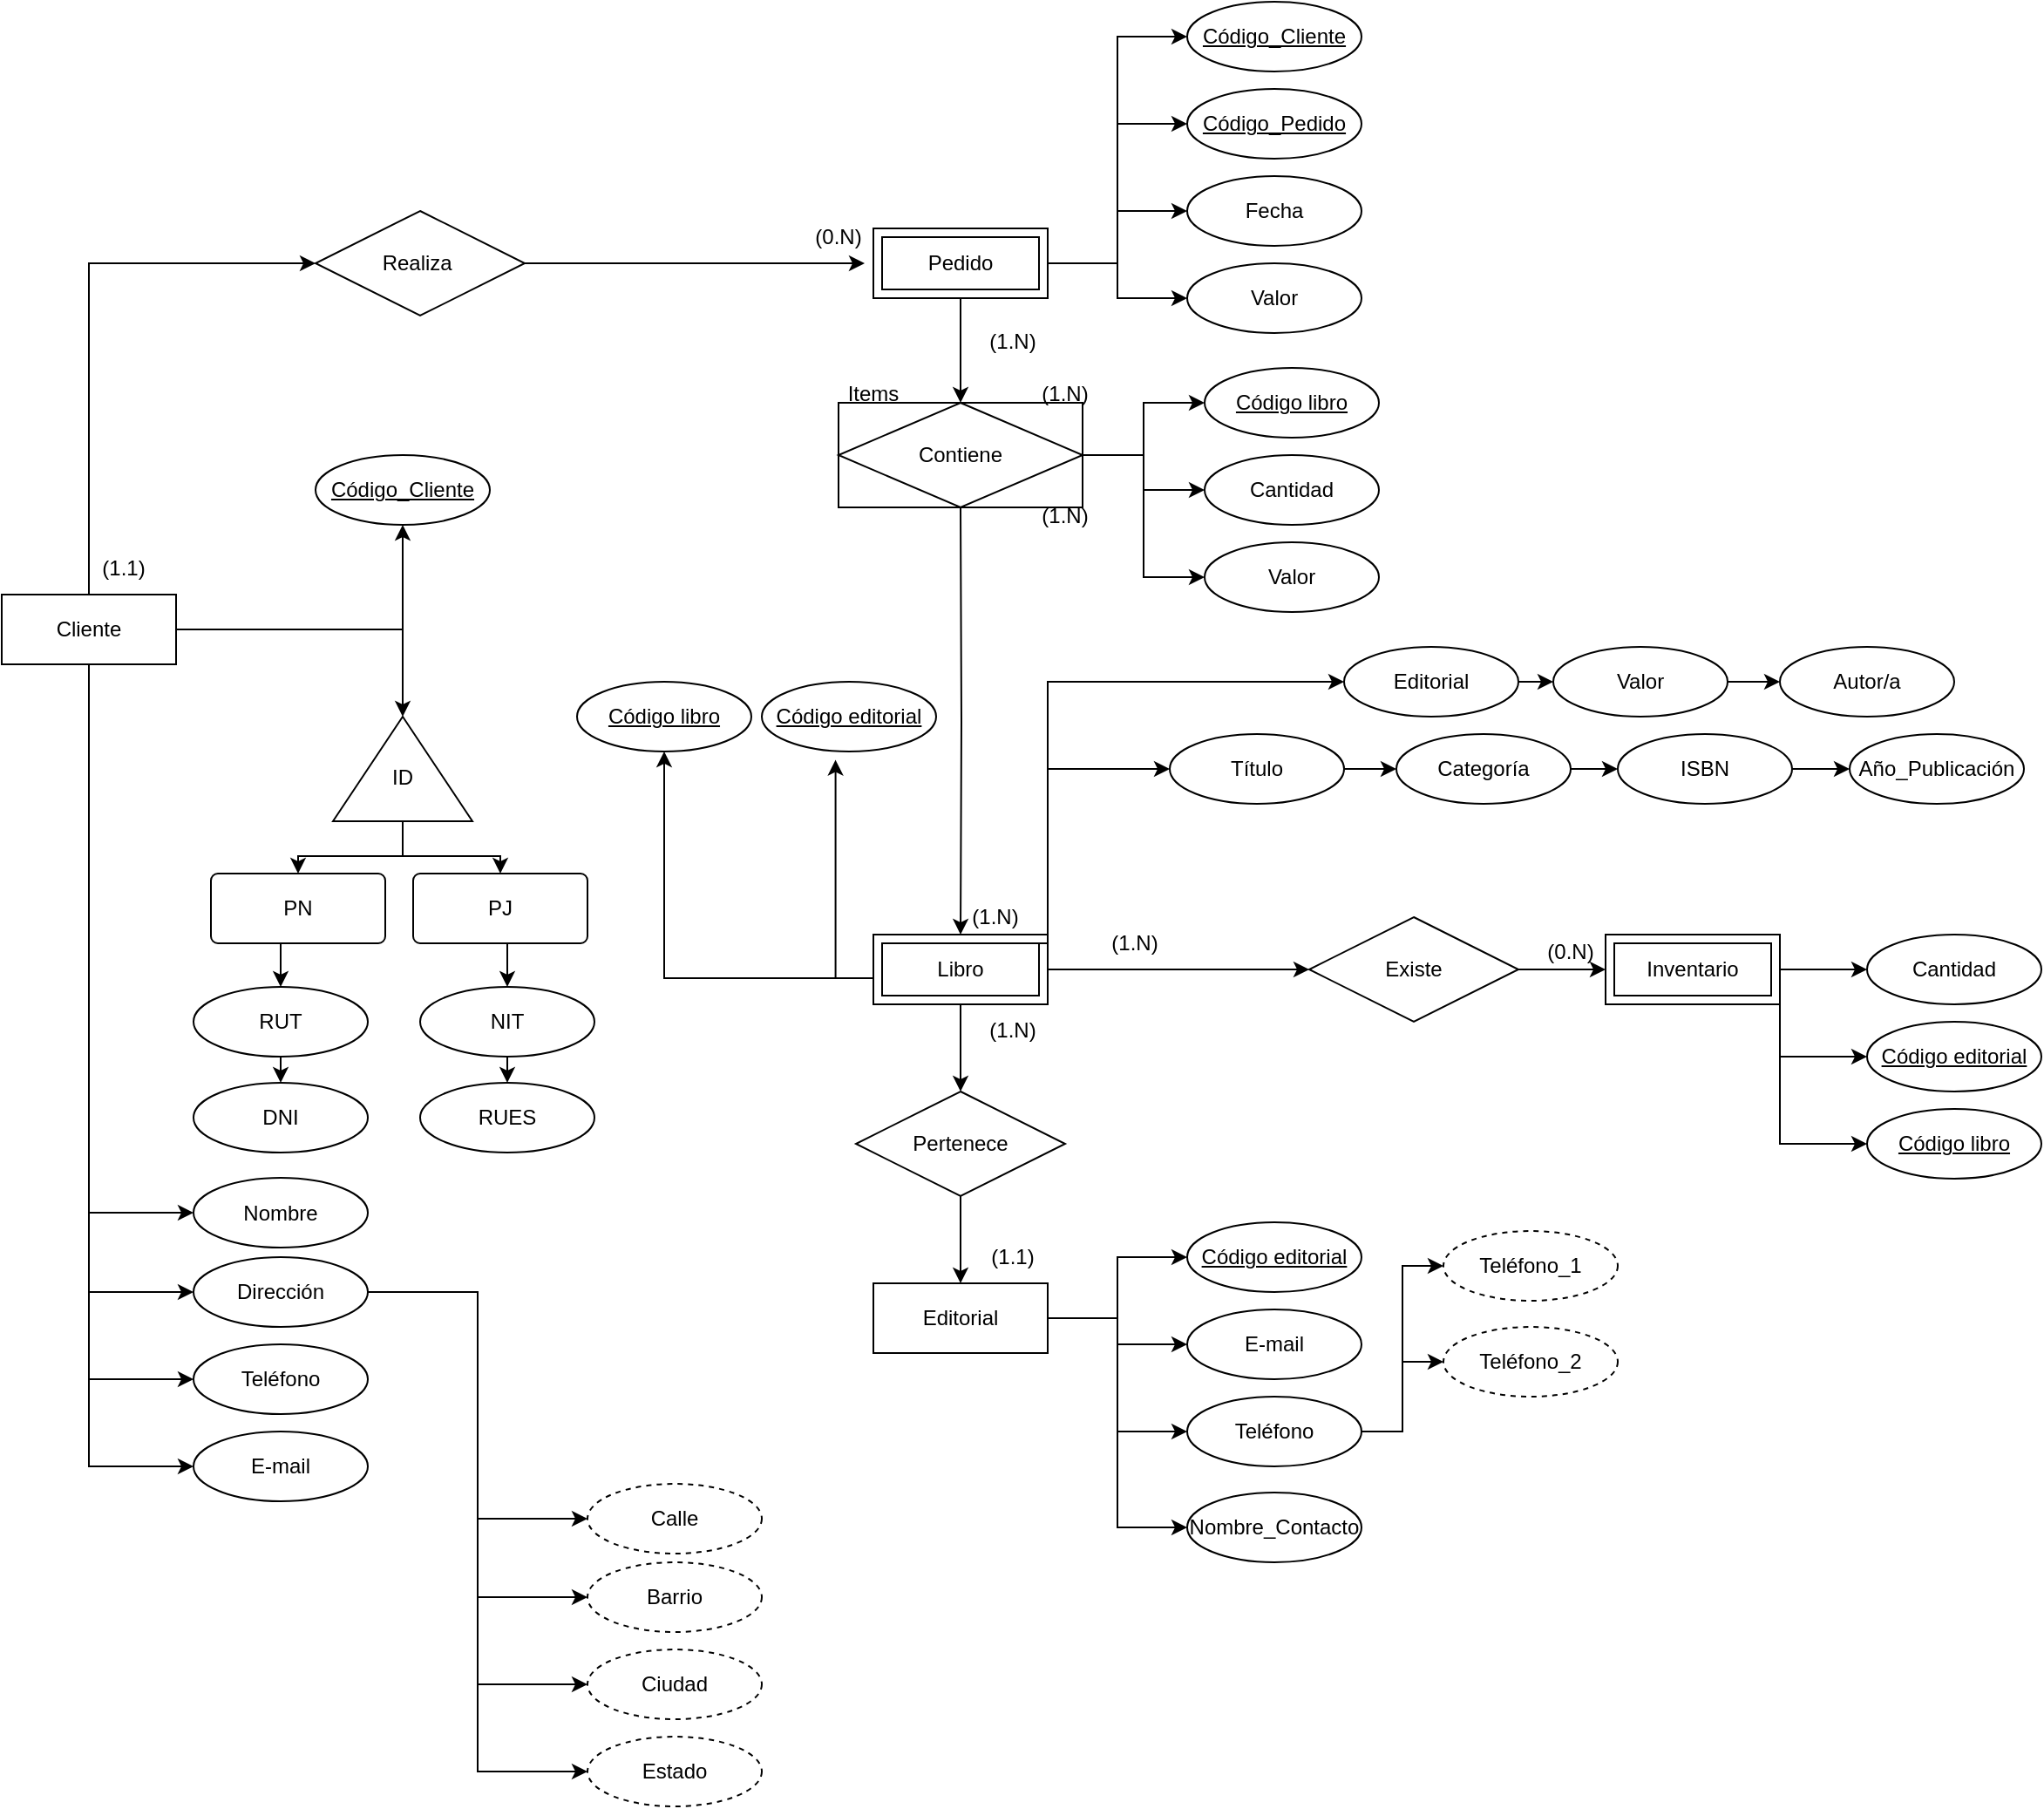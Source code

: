 <mxfile version="26.2.13">
  <diagram name="Página-1" id="SqhoVbTZLjI5UNUjKsYw">
    <mxGraphModel dx="2284" dy="1901" grid="1" gridSize="10" guides="1" tooltips="1" connect="1" arrows="1" fold="1" page="1" pageScale="1" pageWidth="827" pageHeight="1169" math="0" shadow="0">
      <root>
        <mxCell id="0" />
        <mxCell id="1" parent="0" />
        <mxCell id="M9-J6Z6jfLOZiDs73Ohw-8" style="edgeStyle=orthogonalEdgeStyle;rounded=0;orthogonalLoop=1;jettySize=auto;html=1;exitX=0.5;exitY=0;exitDx=0;exitDy=0;entryX=0;entryY=0.5;entryDx=0;entryDy=0;" edge="1" parent="1" source="M9-J6Z6jfLOZiDs73Ohw-2" target="M9-J6Z6jfLOZiDs73Ohw-7">
          <mxGeometry relative="1" as="geometry">
            <mxPoint y="270" as="sourcePoint" />
            <Array as="points">
              <mxPoint x="-50" y="60" />
            </Array>
          </mxGeometry>
        </mxCell>
        <mxCell id="M9-J6Z6jfLOZiDs73Ohw-52" style="edgeStyle=orthogonalEdgeStyle;rounded=0;orthogonalLoop=1;jettySize=auto;html=1;exitX=1;exitY=0.5;exitDx=0;exitDy=0;entryX=1;entryY=0.5;entryDx=0;entryDy=0;" edge="1" parent="1" source="M9-J6Z6jfLOZiDs73Ohw-2" target="M9-J6Z6jfLOZiDs73Ohw-50">
          <mxGeometry relative="1" as="geometry">
            <mxPoint x="50" y="290" as="sourcePoint" />
          </mxGeometry>
        </mxCell>
        <mxCell id="M9-J6Z6jfLOZiDs73Ohw-101" style="edgeStyle=orthogonalEdgeStyle;rounded=0;orthogonalLoop=1;jettySize=auto;html=1;exitX=1;exitY=0.5;exitDx=0;exitDy=0;entryX=0.5;entryY=1;entryDx=0;entryDy=0;" edge="1" parent="1" source="M9-J6Z6jfLOZiDs73Ohw-2" target="M9-J6Z6jfLOZiDs73Ohw-100">
          <mxGeometry relative="1" as="geometry">
            <mxPoint x="50" y="290" as="sourcePoint" />
          </mxGeometry>
        </mxCell>
        <mxCell id="M9-J6Z6jfLOZiDs73Ohw-129" style="edgeStyle=orthogonalEdgeStyle;rounded=0;orthogonalLoop=1;jettySize=auto;html=1;exitX=0.5;exitY=1;exitDx=0;exitDy=0;entryX=0;entryY=0.5;entryDx=0;entryDy=0;" edge="1" parent="1" source="M9-J6Z6jfLOZiDs73Ohw-2" target="M9-J6Z6jfLOZiDs73Ohw-37">
          <mxGeometry relative="1" as="geometry" />
        </mxCell>
        <mxCell id="M9-J6Z6jfLOZiDs73Ohw-133" style="edgeStyle=orthogonalEdgeStyle;rounded=0;orthogonalLoop=1;jettySize=auto;html=1;exitX=0.5;exitY=1;exitDx=0;exitDy=0;entryX=0;entryY=0.5;entryDx=0;entryDy=0;" edge="1" parent="1" source="M9-J6Z6jfLOZiDs73Ohw-2" target="M9-J6Z6jfLOZiDs73Ohw-32">
          <mxGeometry relative="1" as="geometry" />
        </mxCell>
        <mxCell id="M9-J6Z6jfLOZiDs73Ohw-134" style="edgeStyle=orthogonalEdgeStyle;rounded=0;orthogonalLoop=1;jettySize=auto;html=1;exitX=0.5;exitY=1;exitDx=0;exitDy=0;entryX=0;entryY=0.5;entryDx=0;entryDy=0;" edge="1" parent="1" source="M9-J6Z6jfLOZiDs73Ohw-2" target="M9-J6Z6jfLOZiDs73Ohw-36">
          <mxGeometry relative="1" as="geometry" />
        </mxCell>
        <mxCell id="M9-J6Z6jfLOZiDs73Ohw-135" style="edgeStyle=orthogonalEdgeStyle;rounded=0;orthogonalLoop=1;jettySize=auto;html=1;exitX=0.5;exitY=1;exitDx=0;exitDy=0;entryX=0;entryY=0.5;entryDx=0;entryDy=0;" edge="1" parent="1" source="M9-J6Z6jfLOZiDs73Ohw-2" target="M9-J6Z6jfLOZiDs73Ohw-35">
          <mxGeometry relative="1" as="geometry" />
        </mxCell>
        <mxCell id="M9-J6Z6jfLOZiDs73Ohw-2" value="Cliente" style="whiteSpace=wrap;html=1;align=center;" vertex="1" parent="1">
          <mxGeometry x="-100" y="250" width="100" height="40" as="geometry" />
        </mxCell>
        <mxCell id="M9-J6Z6jfLOZiDs73Ohw-13" style="edgeStyle=orthogonalEdgeStyle;rounded=0;orthogonalLoop=1;jettySize=auto;html=1;entryX=0.5;entryY=0;entryDx=0;entryDy=0;" edge="1" parent="1" source="M9-J6Z6jfLOZiDs73Ohw-3">
          <mxGeometry relative="1" as="geometry">
            <mxPoint x="450" y="140" as="targetPoint" />
          </mxGeometry>
        </mxCell>
        <mxCell id="M9-J6Z6jfLOZiDs73Ohw-67" style="edgeStyle=orthogonalEdgeStyle;rounded=0;orthogonalLoop=1;jettySize=auto;html=1;exitX=1;exitY=0.5;exitDx=0;exitDy=0;entryX=0;entryY=0.5;entryDx=0;entryDy=0;" edge="1" parent="1" source="M9-J6Z6jfLOZiDs73Ohw-3" target="M9-J6Z6jfLOZiDs73Ohw-65">
          <mxGeometry relative="1" as="geometry" />
        </mxCell>
        <mxCell id="M9-J6Z6jfLOZiDs73Ohw-68" style="edgeStyle=orthogonalEdgeStyle;rounded=0;orthogonalLoop=1;jettySize=auto;html=1;exitX=1;exitY=0.5;exitDx=0;exitDy=0;entryX=0;entryY=0.5;entryDx=0;entryDy=0;" edge="1" parent="1" source="M9-J6Z6jfLOZiDs73Ohw-3" target="M9-J6Z6jfLOZiDs73Ohw-66">
          <mxGeometry relative="1" as="geometry" />
        </mxCell>
        <mxCell id="M9-J6Z6jfLOZiDs73Ohw-105" style="edgeStyle=orthogonalEdgeStyle;rounded=0;orthogonalLoop=1;jettySize=auto;html=1;exitX=1;exitY=0.5;exitDx=0;exitDy=0;entryX=0;entryY=0.5;entryDx=0;entryDy=0;" edge="1" parent="1" source="M9-J6Z6jfLOZiDs73Ohw-3" target="M9-J6Z6jfLOZiDs73Ohw-104">
          <mxGeometry relative="1" as="geometry" />
        </mxCell>
        <mxCell id="M9-J6Z6jfLOZiDs73Ohw-111" style="edgeStyle=orthogonalEdgeStyle;rounded=0;orthogonalLoop=1;jettySize=auto;html=1;exitX=1;exitY=0.5;exitDx=0;exitDy=0;entryX=0;entryY=0.5;entryDx=0;entryDy=0;" edge="1" parent="1" source="M9-J6Z6jfLOZiDs73Ohw-3" target="M9-J6Z6jfLOZiDs73Ohw-110">
          <mxGeometry relative="1" as="geometry" />
        </mxCell>
        <mxCell id="M9-J6Z6jfLOZiDs73Ohw-3" value="Pedido" style="shape=ext;margin=3;double=1;whiteSpace=wrap;html=1;align=center;" vertex="1" parent="1">
          <mxGeometry x="400" y="40" width="100" height="40" as="geometry" />
        </mxCell>
        <mxCell id="M9-J6Z6jfLOZiDs73Ohw-70" style="edgeStyle=orthogonalEdgeStyle;rounded=0;orthogonalLoop=1;jettySize=auto;html=1;exitX=1;exitY=0.5;exitDx=0;exitDy=0;entryX=0;entryY=0.5;entryDx=0;entryDy=0;" edge="1" parent="1" source="M9-J6Z6jfLOZiDs73Ohw-4" target="M9-J6Z6jfLOZiDs73Ohw-69">
          <mxGeometry relative="1" as="geometry" />
        </mxCell>
        <mxCell id="M9-J6Z6jfLOZiDs73Ohw-109" style="edgeStyle=orthogonalEdgeStyle;rounded=0;orthogonalLoop=1;jettySize=auto;html=1;exitX=1;exitY=0.5;exitDx=0;exitDy=0;entryX=0;entryY=0.5;entryDx=0;entryDy=0;" edge="1" parent="1" source="M9-J6Z6jfLOZiDs73Ohw-4" target="M9-J6Z6jfLOZiDs73Ohw-108">
          <mxGeometry relative="1" as="geometry">
            <Array as="points">
              <mxPoint x="920" y="515" />
            </Array>
          </mxGeometry>
        </mxCell>
        <mxCell id="M9-J6Z6jfLOZiDs73Ohw-119" style="edgeStyle=orthogonalEdgeStyle;rounded=0;orthogonalLoop=1;jettySize=auto;html=1;exitX=1;exitY=0.5;exitDx=0;exitDy=0;entryX=0;entryY=0.5;entryDx=0;entryDy=0;" edge="1" parent="1" source="M9-J6Z6jfLOZiDs73Ohw-4" target="M9-J6Z6jfLOZiDs73Ohw-118">
          <mxGeometry relative="1" as="geometry">
            <Array as="points">
              <mxPoint x="920" y="565" />
            </Array>
          </mxGeometry>
        </mxCell>
        <mxCell id="M9-J6Z6jfLOZiDs73Ohw-4" value="Inventario" style="shape=ext;margin=3;double=1;whiteSpace=wrap;html=1;align=center;" vertex="1" parent="1">
          <mxGeometry x="820" y="445" width="100" height="40" as="geometry" />
        </mxCell>
        <mxCell id="M9-J6Z6jfLOZiDs73Ohw-18" style="edgeStyle=orthogonalEdgeStyle;rounded=0;orthogonalLoop=1;jettySize=auto;html=1;exitX=0.5;exitY=1;exitDx=0;exitDy=0;entryX=0.5;entryY=0;entryDx=0;entryDy=0;" edge="1" parent="1" source="M9-J6Z6jfLOZiDs73Ohw-5" target="M9-J6Z6jfLOZiDs73Ohw-17">
          <mxGeometry relative="1" as="geometry" />
        </mxCell>
        <mxCell id="M9-J6Z6jfLOZiDs73Ohw-23" style="edgeStyle=orthogonalEdgeStyle;rounded=0;orthogonalLoop=1;jettySize=auto;html=1;exitX=1;exitY=0.5;exitDx=0;exitDy=0;entryX=0;entryY=0.5;entryDx=0;entryDy=0;" edge="1" parent="1" source="M9-J6Z6jfLOZiDs73Ohw-5" target="M9-J6Z6jfLOZiDs73Ohw-22">
          <mxGeometry relative="1" as="geometry" />
        </mxCell>
        <mxCell id="M9-J6Z6jfLOZiDs73Ohw-83" style="edgeStyle=orthogonalEdgeStyle;rounded=0;orthogonalLoop=1;jettySize=auto;html=1;exitX=1;exitY=0.5;exitDx=0;exitDy=0;entryX=0;entryY=0.5;entryDx=0;entryDy=0;" edge="1" parent="1" source="M9-J6Z6jfLOZiDs73Ohw-5" target="M9-J6Z6jfLOZiDs73Ohw-71">
          <mxGeometry relative="1" as="geometry">
            <Array as="points">
              <mxPoint x="500" y="350" />
            </Array>
          </mxGeometry>
        </mxCell>
        <mxCell id="M9-J6Z6jfLOZiDs73Ohw-120" style="edgeStyle=orthogonalEdgeStyle;rounded=0;orthogonalLoop=1;jettySize=auto;html=1;entryX=0.5;entryY=1;entryDx=0;entryDy=0;" edge="1" parent="1" target="M9-J6Z6jfLOZiDs73Ohw-117">
          <mxGeometry relative="1" as="geometry">
            <mxPoint x="250" y="360" as="targetPoint" />
            <mxPoint x="400" y="470" as="sourcePoint" />
            <Array as="points">
              <mxPoint x="280" y="470" />
            </Array>
          </mxGeometry>
        </mxCell>
        <mxCell id="M9-J6Z6jfLOZiDs73Ohw-5" value="Libro" style="shape=ext;margin=3;double=1;whiteSpace=wrap;html=1;align=center;" vertex="1" parent="1">
          <mxGeometry x="400" y="445" width="100" height="40" as="geometry" />
        </mxCell>
        <mxCell id="M9-J6Z6jfLOZiDs73Ohw-93" style="edgeStyle=orthogonalEdgeStyle;rounded=0;orthogonalLoop=1;jettySize=auto;html=1;exitX=1;exitY=0.5;exitDx=0;exitDy=0;entryX=0;entryY=0.5;entryDx=0;entryDy=0;" edge="1" parent="1" source="M9-J6Z6jfLOZiDs73Ohw-6" target="M9-J6Z6jfLOZiDs73Ohw-86">
          <mxGeometry relative="1" as="geometry" />
        </mxCell>
        <mxCell id="M9-J6Z6jfLOZiDs73Ohw-98" style="edgeStyle=orthogonalEdgeStyle;rounded=0;orthogonalLoop=1;jettySize=auto;html=1;exitX=1;exitY=0.5;exitDx=0;exitDy=0;entryX=0;entryY=0.5;entryDx=0;entryDy=0;" edge="1" parent="1" source="M9-J6Z6jfLOZiDs73Ohw-6" target="M9-J6Z6jfLOZiDs73Ohw-88">
          <mxGeometry relative="1" as="geometry" />
        </mxCell>
        <mxCell id="M9-J6Z6jfLOZiDs73Ohw-99" style="edgeStyle=orthogonalEdgeStyle;rounded=0;orthogonalLoop=1;jettySize=auto;html=1;exitX=1;exitY=0.5;exitDx=0;exitDy=0;entryX=0;entryY=0.5;entryDx=0;entryDy=0;" edge="1" parent="1" source="M9-J6Z6jfLOZiDs73Ohw-6" target="M9-J6Z6jfLOZiDs73Ohw-87">
          <mxGeometry relative="1" as="geometry" />
        </mxCell>
        <mxCell id="M9-J6Z6jfLOZiDs73Ohw-103" style="edgeStyle=orthogonalEdgeStyle;rounded=0;orthogonalLoop=1;jettySize=auto;html=1;exitX=1;exitY=0.5;exitDx=0;exitDy=0;entryX=0;entryY=0.5;entryDx=0;entryDy=0;" edge="1" parent="1" source="M9-J6Z6jfLOZiDs73Ohw-6" target="M9-J6Z6jfLOZiDs73Ohw-102">
          <mxGeometry relative="1" as="geometry" />
        </mxCell>
        <mxCell id="M9-J6Z6jfLOZiDs73Ohw-6" value="Editorial" style="whiteSpace=wrap;html=1;align=center;" vertex="1" parent="1">
          <mxGeometry x="400" y="645" width="100" height="40" as="geometry" />
        </mxCell>
        <mxCell id="M9-J6Z6jfLOZiDs73Ohw-9" style="edgeStyle=orthogonalEdgeStyle;rounded=0;orthogonalLoop=1;jettySize=auto;html=1;exitX=1;exitY=0.5;exitDx=0;exitDy=0;entryX=0.75;entryY=1;entryDx=0;entryDy=0;" edge="1" parent="1" source="M9-J6Z6jfLOZiDs73Ohw-7" target="M9-J6Z6jfLOZiDs73Ohw-11">
          <mxGeometry relative="1" as="geometry">
            <mxPoint x="290" y="80" as="targetPoint" />
            <Array as="points">
              <mxPoint x="330" y="60" />
              <mxPoint x="330" y="60" />
            </Array>
          </mxGeometry>
        </mxCell>
        <mxCell id="M9-J6Z6jfLOZiDs73Ohw-7" value="Realiza&amp;nbsp;" style="shape=rhombus;perimeter=rhombusPerimeter;whiteSpace=wrap;html=1;align=center;" vertex="1" parent="1">
          <mxGeometry x="80" y="30" width="120" height="60" as="geometry" />
        </mxCell>
        <mxCell id="M9-J6Z6jfLOZiDs73Ohw-10" value="(1.1)" style="text;html=1;align=center;verticalAlign=middle;whiteSpace=wrap;rounded=0;" vertex="1" parent="1">
          <mxGeometry x="-60" y="220" width="60" height="30" as="geometry" />
        </mxCell>
        <mxCell id="M9-J6Z6jfLOZiDs73Ohw-11" value="(0.N)" style="text;html=1;align=center;verticalAlign=middle;whiteSpace=wrap;rounded=0;" vertex="1" parent="1">
          <mxGeometry x="350" y="30" width="60" height="30" as="geometry" />
        </mxCell>
        <mxCell id="M9-J6Z6jfLOZiDs73Ohw-14" style="edgeStyle=orthogonalEdgeStyle;rounded=0;orthogonalLoop=1;jettySize=auto;html=1;exitX=0.5;exitY=1;exitDx=0;exitDy=0;entryX=0.5;entryY=0;entryDx=0;entryDy=0;" edge="1" parent="1" target="M9-J6Z6jfLOZiDs73Ohw-5">
          <mxGeometry relative="1" as="geometry">
            <mxPoint x="450" y="200" as="sourcePoint" />
          </mxGeometry>
        </mxCell>
        <mxCell id="M9-J6Z6jfLOZiDs73Ohw-15" value="(1.N)" style="text;html=1;align=center;verticalAlign=middle;whiteSpace=wrap;rounded=0;" vertex="1" parent="1">
          <mxGeometry x="450" y="90" width="60" height="30" as="geometry" />
        </mxCell>
        <mxCell id="M9-J6Z6jfLOZiDs73Ohw-72" style="edgeStyle=orthogonalEdgeStyle;rounded=0;orthogonalLoop=1;jettySize=auto;html=1;exitX=0.75;exitY=1;exitDx=0;exitDy=0;entryX=0;entryY=0.5;entryDx=0;entryDy=0;" edge="1" parent="1" source="M9-J6Z6jfLOZiDs73Ohw-16" target="M9-J6Z6jfLOZiDs73Ohw-78">
          <mxGeometry relative="1" as="geometry">
            <Array as="points">
              <mxPoint x="500" y="450" />
              <mxPoint x="500" y="300" />
            </Array>
          </mxGeometry>
        </mxCell>
        <mxCell id="M9-J6Z6jfLOZiDs73Ohw-16" value="(1.N)" style="text;html=1;align=center;verticalAlign=middle;whiteSpace=wrap;rounded=0;" vertex="1" parent="1">
          <mxGeometry x="440" y="420" width="60" height="30" as="geometry" />
        </mxCell>
        <mxCell id="M9-J6Z6jfLOZiDs73Ohw-19" style="edgeStyle=orthogonalEdgeStyle;rounded=0;orthogonalLoop=1;jettySize=auto;html=1;exitX=0.5;exitY=1;exitDx=0;exitDy=0;entryX=0.5;entryY=0;entryDx=0;entryDy=0;" edge="1" parent="1" source="M9-J6Z6jfLOZiDs73Ohw-17" target="M9-J6Z6jfLOZiDs73Ohw-6">
          <mxGeometry relative="1" as="geometry" />
        </mxCell>
        <mxCell id="M9-J6Z6jfLOZiDs73Ohw-17" value="Pertenece" style="shape=rhombus;perimeter=rhombusPerimeter;whiteSpace=wrap;html=1;align=center;" vertex="1" parent="1">
          <mxGeometry x="390" y="535" width="120" height="60" as="geometry" />
        </mxCell>
        <mxCell id="M9-J6Z6jfLOZiDs73Ohw-20" value="(1.N)" style="text;html=1;align=center;verticalAlign=middle;whiteSpace=wrap;rounded=0;" vertex="1" parent="1">
          <mxGeometry x="450" y="485" width="60" height="30" as="geometry" />
        </mxCell>
        <mxCell id="M9-J6Z6jfLOZiDs73Ohw-21" value="(1.1)" style="text;html=1;align=center;verticalAlign=middle;whiteSpace=wrap;rounded=0;" vertex="1" parent="1">
          <mxGeometry x="450" y="615" width="60" height="30" as="geometry" />
        </mxCell>
        <mxCell id="M9-J6Z6jfLOZiDs73Ohw-24" style="edgeStyle=orthogonalEdgeStyle;rounded=0;orthogonalLoop=1;jettySize=auto;html=1;exitX=1;exitY=0.5;exitDx=0;exitDy=0;entryX=0;entryY=0.5;entryDx=0;entryDy=0;" edge="1" parent="1" source="M9-J6Z6jfLOZiDs73Ohw-22" target="M9-J6Z6jfLOZiDs73Ohw-4">
          <mxGeometry relative="1" as="geometry" />
        </mxCell>
        <mxCell id="M9-J6Z6jfLOZiDs73Ohw-22" value="Existe" style="shape=rhombus;perimeter=rhombusPerimeter;whiteSpace=wrap;html=1;align=center;" vertex="1" parent="1">
          <mxGeometry x="650" y="435" width="120" height="60" as="geometry" />
        </mxCell>
        <mxCell id="M9-J6Z6jfLOZiDs73Ohw-25" value="(1.N)" style="text;html=1;align=center;verticalAlign=middle;whiteSpace=wrap;rounded=0;" vertex="1" parent="1">
          <mxGeometry x="520" y="435" width="60" height="30" as="geometry" />
        </mxCell>
        <mxCell id="M9-J6Z6jfLOZiDs73Ohw-26" value="(0.N)" style="text;html=1;align=center;verticalAlign=middle;whiteSpace=wrap;rounded=0;" vertex="1" parent="1">
          <mxGeometry x="770" y="440" width="60" height="30" as="geometry" />
        </mxCell>
        <mxCell id="M9-J6Z6jfLOZiDs73Ohw-114" style="edgeStyle=orthogonalEdgeStyle;rounded=0;orthogonalLoop=1;jettySize=auto;html=1;exitX=1;exitY=0.5;exitDx=0;exitDy=0;entryX=0;entryY=0.5;entryDx=0;entryDy=0;" edge="1" parent="1" source="M9-J6Z6jfLOZiDs73Ohw-27" target="M9-J6Z6jfLOZiDs73Ohw-112">
          <mxGeometry relative="1" as="geometry" />
        </mxCell>
        <mxCell id="M9-J6Z6jfLOZiDs73Ohw-115" style="edgeStyle=orthogonalEdgeStyle;rounded=0;orthogonalLoop=1;jettySize=auto;html=1;exitX=1;exitY=0.5;exitDx=0;exitDy=0;entryX=0;entryY=0.5;entryDx=0;entryDy=0;" edge="1" parent="1" source="M9-J6Z6jfLOZiDs73Ohw-27" target="M9-J6Z6jfLOZiDs73Ohw-113">
          <mxGeometry relative="1" as="geometry" />
        </mxCell>
        <mxCell id="M9-J6Z6jfLOZiDs73Ohw-138" style="edgeStyle=orthogonalEdgeStyle;rounded=0;orthogonalLoop=1;jettySize=auto;html=1;exitX=1;exitY=0.5;exitDx=0;exitDy=0;entryX=0;entryY=0.5;entryDx=0;entryDy=0;" edge="1" parent="1" source="M9-J6Z6jfLOZiDs73Ohw-27" target="M9-J6Z6jfLOZiDs73Ohw-137">
          <mxGeometry relative="1" as="geometry" />
        </mxCell>
        <mxCell id="M9-J6Z6jfLOZiDs73Ohw-27" value="Contiene" style="shape=associativeEntity;whiteSpace=wrap;html=1;align=center;" vertex="1" parent="1">
          <mxGeometry x="380" y="140" width="140" height="60" as="geometry" />
        </mxCell>
        <mxCell id="M9-J6Z6jfLOZiDs73Ohw-28" value="Items" style="text;html=1;align=center;verticalAlign=middle;whiteSpace=wrap;rounded=0;" vertex="1" parent="1">
          <mxGeometry x="370" y="120" width="60" height="30" as="geometry" />
        </mxCell>
        <mxCell id="M9-J6Z6jfLOZiDs73Ohw-29" value="(1.N)" style="text;html=1;align=center;verticalAlign=middle;whiteSpace=wrap;rounded=0;" vertex="1" parent="1">
          <mxGeometry x="480" y="120" width="60" height="30" as="geometry" />
        </mxCell>
        <mxCell id="M9-J6Z6jfLOZiDs73Ohw-30" value="(1.N)" style="text;html=1;align=center;verticalAlign=middle;whiteSpace=wrap;rounded=0;" vertex="1" parent="1">
          <mxGeometry x="480" y="190" width="60" height="30" as="geometry" />
        </mxCell>
        <mxCell id="M9-J6Z6jfLOZiDs73Ohw-32" value="Nombre" style="ellipse;whiteSpace=wrap;html=1;align=center;" vertex="1" parent="1">
          <mxGeometry x="10" y="584.5" width="100" height="40" as="geometry" />
        </mxCell>
        <mxCell id="M9-J6Z6jfLOZiDs73Ohw-35" value="Teléfono" style="ellipse;whiteSpace=wrap;html=1;align=center;" vertex="1" parent="1">
          <mxGeometry x="10" y="680" width="100" height="40" as="geometry" />
        </mxCell>
        <mxCell id="M9-J6Z6jfLOZiDs73Ohw-46" style="edgeStyle=orthogonalEdgeStyle;rounded=0;orthogonalLoop=1;jettySize=auto;html=1;exitX=1;exitY=0.5;exitDx=0;exitDy=0;entryX=0;entryY=0.5;entryDx=0;entryDy=0;" edge="1" parent="1" source="M9-J6Z6jfLOZiDs73Ohw-36" target="M9-J6Z6jfLOZiDs73Ohw-42">
          <mxGeometry relative="1" as="geometry">
            <mxPoint x="200.0" y="790" as="targetPoint" />
          </mxGeometry>
        </mxCell>
        <mxCell id="M9-J6Z6jfLOZiDs73Ohw-47" style="edgeStyle=orthogonalEdgeStyle;rounded=0;orthogonalLoop=1;jettySize=auto;html=1;exitX=1;exitY=0.5;exitDx=0;exitDy=0;entryX=0;entryY=0.5;entryDx=0;entryDy=0;" edge="1" parent="1" source="M9-J6Z6jfLOZiDs73Ohw-36" target="M9-J6Z6jfLOZiDs73Ohw-43">
          <mxGeometry relative="1" as="geometry">
            <mxPoint x="200.0" y="835" as="targetPoint" />
          </mxGeometry>
        </mxCell>
        <mxCell id="M9-J6Z6jfLOZiDs73Ohw-48" style="edgeStyle=orthogonalEdgeStyle;rounded=0;orthogonalLoop=1;jettySize=auto;html=1;exitX=1;exitY=0.5;exitDx=0;exitDy=0;entryX=0;entryY=0.5;entryDx=0;entryDy=0;" edge="1" parent="1" source="M9-J6Z6jfLOZiDs73Ohw-36" target="M9-J6Z6jfLOZiDs73Ohw-44">
          <mxGeometry relative="1" as="geometry">
            <mxPoint x="200.0" y="885" as="targetPoint" />
          </mxGeometry>
        </mxCell>
        <mxCell id="M9-J6Z6jfLOZiDs73Ohw-49" style="edgeStyle=orthogonalEdgeStyle;rounded=0;orthogonalLoop=1;jettySize=auto;html=1;exitX=1;exitY=0.5;exitDx=0;exitDy=0;entryX=0;entryY=0.5;entryDx=0;entryDy=0;" edge="1" parent="1" source="M9-J6Z6jfLOZiDs73Ohw-36" target="M9-J6Z6jfLOZiDs73Ohw-45">
          <mxGeometry relative="1" as="geometry">
            <mxPoint x="200.0" y="935" as="targetPoint" />
          </mxGeometry>
        </mxCell>
        <mxCell id="M9-J6Z6jfLOZiDs73Ohw-36" value="Dirección" style="ellipse;whiteSpace=wrap;html=1;align=center;" vertex="1" parent="1">
          <mxGeometry x="10" y="630" width="100" height="40" as="geometry" />
        </mxCell>
        <mxCell id="M9-J6Z6jfLOZiDs73Ohw-37" value="E-mail" style="ellipse;whiteSpace=wrap;html=1;align=center;" vertex="1" parent="1">
          <mxGeometry x="10" y="730" width="100" height="40" as="geometry" />
        </mxCell>
        <mxCell id="M9-J6Z6jfLOZiDs73Ohw-42" value="Calle" style="ellipse;whiteSpace=wrap;html=1;align=center;dashed=1;" vertex="1" parent="1">
          <mxGeometry x="236" y="760" width="100" height="40" as="geometry" />
        </mxCell>
        <mxCell id="M9-J6Z6jfLOZiDs73Ohw-43" value="Barrio" style="ellipse;whiteSpace=wrap;html=1;align=center;dashed=1;" vertex="1" parent="1">
          <mxGeometry x="236" y="805" width="100" height="40" as="geometry" />
        </mxCell>
        <mxCell id="M9-J6Z6jfLOZiDs73Ohw-44" value="Ciudad" style="ellipse;whiteSpace=wrap;html=1;align=center;dashed=1;" vertex="1" parent="1">
          <mxGeometry x="236" y="855" width="100" height="40" as="geometry" />
        </mxCell>
        <mxCell id="M9-J6Z6jfLOZiDs73Ohw-45" value="Estado" style="ellipse;whiteSpace=wrap;html=1;align=center;dashed=1;" vertex="1" parent="1">
          <mxGeometry x="236" y="905" width="100" height="40" as="geometry" />
        </mxCell>
        <mxCell id="M9-J6Z6jfLOZiDs73Ohw-55" style="edgeStyle=orthogonalEdgeStyle;rounded=0;orthogonalLoop=1;jettySize=auto;html=1;exitX=0;exitY=0.5;exitDx=0;exitDy=0;entryX=0.5;entryY=0;entryDx=0;entryDy=0;" edge="1" parent="1" source="M9-J6Z6jfLOZiDs73Ohw-50" target="M9-J6Z6jfLOZiDs73Ohw-54">
          <mxGeometry relative="1" as="geometry" />
        </mxCell>
        <mxCell id="M9-J6Z6jfLOZiDs73Ohw-56" style="edgeStyle=orthogonalEdgeStyle;rounded=0;orthogonalLoop=1;jettySize=auto;html=1;exitX=0;exitY=0.5;exitDx=0;exitDy=0;entryX=0.5;entryY=0;entryDx=0;entryDy=0;" edge="1" parent="1" source="M9-J6Z6jfLOZiDs73Ohw-50" target="M9-J6Z6jfLOZiDs73Ohw-53">
          <mxGeometry relative="1" as="geometry" />
        </mxCell>
        <mxCell id="M9-J6Z6jfLOZiDs73Ohw-50" value="" style="triangle;whiteSpace=wrap;html=1;rotation=-90;" vertex="1" parent="1">
          <mxGeometry x="100" y="310" width="60" height="80" as="geometry" />
        </mxCell>
        <mxCell id="M9-J6Z6jfLOZiDs73Ohw-51" value="ID" style="text;html=1;align=center;verticalAlign=middle;whiteSpace=wrap;rounded=0;" vertex="1" parent="1">
          <mxGeometry x="100" y="340" width="60" height="30" as="geometry" />
        </mxCell>
        <mxCell id="M9-J6Z6jfLOZiDs73Ohw-63" style="edgeStyle=orthogonalEdgeStyle;rounded=0;orthogonalLoop=1;jettySize=auto;html=1;exitX=0.5;exitY=1;exitDx=0;exitDy=0;entryX=0.5;entryY=0;entryDx=0;entryDy=0;" edge="1" parent="1" source="M9-J6Z6jfLOZiDs73Ohw-53" target="M9-J6Z6jfLOZiDs73Ohw-59">
          <mxGeometry relative="1" as="geometry" />
        </mxCell>
        <mxCell id="M9-J6Z6jfLOZiDs73Ohw-53" value="PJ" style="rounded=1;arcSize=10;whiteSpace=wrap;html=1;align=center;" vertex="1" parent="1">
          <mxGeometry x="136" y="410" width="100" height="40" as="geometry" />
        </mxCell>
        <mxCell id="M9-J6Z6jfLOZiDs73Ohw-61" style="edgeStyle=orthogonalEdgeStyle;rounded=0;orthogonalLoop=1;jettySize=auto;html=1;exitX=0.5;exitY=1;exitDx=0;exitDy=0;entryX=0.5;entryY=0;entryDx=0;entryDy=0;" edge="1" parent="1" source="M9-J6Z6jfLOZiDs73Ohw-54" target="M9-J6Z6jfLOZiDs73Ohw-57">
          <mxGeometry relative="1" as="geometry" />
        </mxCell>
        <mxCell id="M9-J6Z6jfLOZiDs73Ohw-54" value="PN" style="rounded=1;arcSize=10;whiteSpace=wrap;html=1;align=center;" vertex="1" parent="1">
          <mxGeometry x="20" y="410" width="100" height="40" as="geometry" />
        </mxCell>
        <mxCell id="M9-J6Z6jfLOZiDs73Ohw-136" style="edgeStyle=orthogonalEdgeStyle;rounded=0;orthogonalLoop=1;jettySize=auto;html=1;exitX=0.5;exitY=1;exitDx=0;exitDy=0;entryX=0.5;entryY=0;entryDx=0;entryDy=0;" edge="1" parent="1" source="M9-J6Z6jfLOZiDs73Ohw-57" target="M9-J6Z6jfLOZiDs73Ohw-58">
          <mxGeometry relative="1" as="geometry" />
        </mxCell>
        <mxCell id="M9-J6Z6jfLOZiDs73Ohw-57" value="RUT" style="ellipse;whiteSpace=wrap;html=1;align=center;" vertex="1" parent="1">
          <mxGeometry x="10" y="475" width="100" height="40" as="geometry" />
        </mxCell>
        <mxCell id="M9-J6Z6jfLOZiDs73Ohw-58" value="DNI" style="ellipse;whiteSpace=wrap;html=1;align=center;" vertex="1" parent="1">
          <mxGeometry x="10" y="530" width="100" height="40" as="geometry" />
        </mxCell>
        <mxCell id="M9-J6Z6jfLOZiDs73Ohw-64" style="edgeStyle=orthogonalEdgeStyle;rounded=0;orthogonalLoop=1;jettySize=auto;html=1;exitX=0.5;exitY=1;exitDx=0;exitDy=0;entryX=0.5;entryY=0;entryDx=0;entryDy=0;" edge="1" parent="1" source="M9-J6Z6jfLOZiDs73Ohw-59" target="M9-J6Z6jfLOZiDs73Ohw-60">
          <mxGeometry relative="1" as="geometry" />
        </mxCell>
        <mxCell id="M9-J6Z6jfLOZiDs73Ohw-59" value="NIT" style="ellipse;whiteSpace=wrap;html=1;align=center;" vertex="1" parent="1">
          <mxGeometry x="140" y="475" width="100" height="40" as="geometry" />
        </mxCell>
        <mxCell id="M9-J6Z6jfLOZiDs73Ohw-60" value="RUES" style="ellipse;whiteSpace=wrap;html=1;align=center;" vertex="1" parent="1">
          <mxGeometry x="140" y="530" width="100" height="40" as="geometry" />
        </mxCell>
        <mxCell id="M9-J6Z6jfLOZiDs73Ohw-65" value="Fecha" style="ellipse;whiteSpace=wrap;html=1;align=center;" vertex="1" parent="1">
          <mxGeometry x="580" y="10" width="100" height="40" as="geometry" />
        </mxCell>
        <mxCell id="M9-J6Z6jfLOZiDs73Ohw-66" value="Valor" style="ellipse;whiteSpace=wrap;html=1;align=center;" vertex="1" parent="1">
          <mxGeometry x="580" y="60" width="100" height="40" as="geometry" />
        </mxCell>
        <mxCell id="M9-J6Z6jfLOZiDs73Ohw-69" value="Cantidad" style="ellipse;whiteSpace=wrap;html=1;align=center;" vertex="1" parent="1">
          <mxGeometry x="970" y="445" width="100" height="40" as="geometry" />
        </mxCell>
        <mxCell id="M9-J6Z6jfLOZiDs73Ohw-80" style="edgeStyle=orthogonalEdgeStyle;rounded=0;orthogonalLoop=1;jettySize=auto;html=1;exitX=1;exitY=0.5;exitDx=0;exitDy=0;entryX=0;entryY=0.5;entryDx=0;entryDy=0;" edge="1" parent="1" source="M9-J6Z6jfLOZiDs73Ohw-71" target="M9-J6Z6jfLOZiDs73Ohw-73">
          <mxGeometry relative="1" as="geometry" />
        </mxCell>
        <mxCell id="M9-J6Z6jfLOZiDs73Ohw-71" value="Título" style="ellipse;whiteSpace=wrap;html=1;align=center;" vertex="1" parent="1">
          <mxGeometry x="570" y="330" width="100" height="40" as="geometry" />
        </mxCell>
        <mxCell id="M9-J6Z6jfLOZiDs73Ohw-81" style="edgeStyle=orthogonalEdgeStyle;rounded=0;orthogonalLoop=1;jettySize=auto;html=1;exitX=1;exitY=0.5;exitDx=0;exitDy=0;entryX=0;entryY=0.5;entryDx=0;entryDy=0;" edge="1" parent="1" source="M9-J6Z6jfLOZiDs73Ohw-73" target="M9-J6Z6jfLOZiDs73Ohw-77">
          <mxGeometry relative="1" as="geometry" />
        </mxCell>
        <mxCell id="M9-J6Z6jfLOZiDs73Ohw-73" value="Categoría" style="ellipse;whiteSpace=wrap;html=1;align=center;" vertex="1" parent="1">
          <mxGeometry x="700" y="330" width="100" height="40" as="geometry" />
        </mxCell>
        <mxCell id="M9-J6Z6jfLOZiDs73Ohw-74" value="Año_Publicación" style="ellipse;whiteSpace=wrap;html=1;align=center;" vertex="1" parent="1">
          <mxGeometry x="960" y="330" width="100" height="40" as="geometry" />
        </mxCell>
        <mxCell id="M9-J6Z6jfLOZiDs73Ohw-85" style="edgeStyle=orthogonalEdgeStyle;rounded=0;orthogonalLoop=1;jettySize=auto;html=1;exitX=1;exitY=0.5;exitDx=0;exitDy=0;entryX=0;entryY=0.5;entryDx=0;entryDy=0;" edge="1" parent="1" source="M9-J6Z6jfLOZiDs73Ohw-75" target="M9-J6Z6jfLOZiDs73Ohw-79">
          <mxGeometry relative="1" as="geometry" />
        </mxCell>
        <mxCell id="M9-J6Z6jfLOZiDs73Ohw-75" value="Valor" style="ellipse;whiteSpace=wrap;html=1;align=center;" vertex="1" parent="1">
          <mxGeometry x="790" y="280" width="100" height="40" as="geometry" />
        </mxCell>
        <mxCell id="M9-J6Z6jfLOZiDs73Ohw-82" style="edgeStyle=orthogonalEdgeStyle;rounded=0;orthogonalLoop=1;jettySize=auto;html=1;exitX=1;exitY=0.5;exitDx=0;exitDy=0;entryX=0;entryY=0.5;entryDx=0;entryDy=0;" edge="1" parent="1" source="M9-J6Z6jfLOZiDs73Ohw-77">
          <mxGeometry relative="1" as="geometry">
            <mxPoint x="960" y="350" as="targetPoint" />
          </mxGeometry>
        </mxCell>
        <mxCell id="M9-J6Z6jfLOZiDs73Ohw-77" value="ISBN" style="ellipse;whiteSpace=wrap;html=1;align=center;" vertex="1" parent="1">
          <mxGeometry x="827" y="330" width="100" height="40" as="geometry" />
        </mxCell>
        <mxCell id="M9-J6Z6jfLOZiDs73Ohw-84" style="edgeStyle=orthogonalEdgeStyle;rounded=0;orthogonalLoop=1;jettySize=auto;html=1;exitX=1;exitY=0.5;exitDx=0;exitDy=0;entryX=0;entryY=0.5;entryDx=0;entryDy=0;" edge="1" parent="1" source="M9-J6Z6jfLOZiDs73Ohw-78" target="M9-J6Z6jfLOZiDs73Ohw-75">
          <mxGeometry relative="1" as="geometry" />
        </mxCell>
        <mxCell id="M9-J6Z6jfLOZiDs73Ohw-78" value="Editorial" style="ellipse;whiteSpace=wrap;html=1;align=center;" vertex="1" parent="1">
          <mxGeometry x="670" y="280" width="100" height="40" as="geometry" />
        </mxCell>
        <mxCell id="M9-J6Z6jfLOZiDs73Ohw-79" value="Autor/a" style="ellipse;whiteSpace=wrap;html=1;align=center;" vertex="1" parent="1">
          <mxGeometry x="920" y="280" width="100" height="40" as="geometry" />
        </mxCell>
        <mxCell id="M9-J6Z6jfLOZiDs73Ohw-94" style="edgeStyle=orthogonalEdgeStyle;rounded=0;orthogonalLoop=1;jettySize=auto;html=1;exitX=1;exitY=0.5;exitDx=0;exitDy=0;entryX=0;entryY=0.5;entryDx=0;entryDy=0;" edge="1" parent="1" source="M9-J6Z6jfLOZiDs73Ohw-86" target="M9-J6Z6jfLOZiDs73Ohw-90">
          <mxGeometry relative="1" as="geometry" />
        </mxCell>
        <mxCell id="M9-J6Z6jfLOZiDs73Ohw-97" style="edgeStyle=orthogonalEdgeStyle;rounded=0;orthogonalLoop=1;jettySize=auto;html=1;exitX=1;exitY=0.5;exitDx=0;exitDy=0;entryX=0;entryY=0.5;entryDx=0;entryDy=0;" edge="1" parent="1" source="M9-J6Z6jfLOZiDs73Ohw-86" target="M9-J6Z6jfLOZiDs73Ohw-91">
          <mxGeometry relative="1" as="geometry" />
        </mxCell>
        <mxCell id="M9-J6Z6jfLOZiDs73Ohw-86" value="Teléfono" style="ellipse;whiteSpace=wrap;html=1;align=center;" vertex="1" parent="1">
          <mxGeometry x="580" y="710" width="100" height="40" as="geometry" />
        </mxCell>
        <mxCell id="M9-J6Z6jfLOZiDs73Ohw-87" value="E-mail" style="ellipse;whiteSpace=wrap;html=1;align=center;" vertex="1" parent="1">
          <mxGeometry x="580" y="660" width="100" height="40" as="geometry" />
        </mxCell>
        <mxCell id="M9-J6Z6jfLOZiDs73Ohw-88" value="Nombre_Contacto" style="ellipse;whiteSpace=wrap;html=1;align=center;" vertex="1" parent="1">
          <mxGeometry x="580" y="765" width="100" height="40" as="geometry" />
        </mxCell>
        <mxCell id="M9-J6Z6jfLOZiDs73Ohw-90" value="Teléfono_1" style="ellipse;whiteSpace=wrap;html=1;align=center;dashed=1;" vertex="1" parent="1">
          <mxGeometry x="727" y="615" width="100" height="40" as="geometry" />
        </mxCell>
        <mxCell id="M9-J6Z6jfLOZiDs73Ohw-91" value="Teléfono_2" style="ellipse;whiteSpace=wrap;html=1;align=center;dashed=1;" vertex="1" parent="1">
          <mxGeometry x="727" y="670" width="100" height="40" as="geometry" />
        </mxCell>
        <mxCell id="M9-J6Z6jfLOZiDs73Ohw-100" value="Código_Cliente" style="ellipse;whiteSpace=wrap;html=1;align=center;fontStyle=4;" vertex="1" parent="1">
          <mxGeometry x="80" y="170" width="100" height="40" as="geometry" />
        </mxCell>
        <mxCell id="M9-J6Z6jfLOZiDs73Ohw-102" value="Código editorial" style="ellipse;whiteSpace=wrap;html=1;align=center;fontStyle=4;" vertex="1" parent="1">
          <mxGeometry x="580" y="610" width="100" height="40" as="geometry" />
        </mxCell>
        <mxCell id="M9-J6Z6jfLOZiDs73Ohw-104" value="Código_Cliente" style="ellipse;whiteSpace=wrap;html=1;align=center;fontStyle=4;" vertex="1" parent="1">
          <mxGeometry x="580" y="-90" width="100" height="40" as="geometry" />
        </mxCell>
        <mxCell id="M9-J6Z6jfLOZiDs73Ohw-106" value="Código editorial" style="ellipse;whiteSpace=wrap;html=1;align=center;fontStyle=4;" vertex="1" parent="1">
          <mxGeometry x="336" y="300" width="100" height="40" as="geometry" />
        </mxCell>
        <mxCell id="M9-J6Z6jfLOZiDs73Ohw-108" value="Código editorial" style="ellipse;whiteSpace=wrap;html=1;align=center;fontStyle=4;" vertex="1" parent="1">
          <mxGeometry x="970" y="495" width="100" height="40" as="geometry" />
        </mxCell>
        <mxCell id="M9-J6Z6jfLOZiDs73Ohw-110" value="Código_Pedido" style="ellipse;whiteSpace=wrap;html=1;align=center;fontStyle=4;" vertex="1" parent="1">
          <mxGeometry x="580" y="-40" width="100" height="40" as="geometry" />
        </mxCell>
        <mxCell id="M9-J6Z6jfLOZiDs73Ohw-112" value="Cantidad" style="ellipse;whiteSpace=wrap;html=1;align=center;" vertex="1" parent="1">
          <mxGeometry x="590" y="170" width="100" height="40" as="geometry" />
        </mxCell>
        <mxCell id="M9-J6Z6jfLOZiDs73Ohw-113" value="Valor" style="ellipse;whiteSpace=wrap;html=1;align=center;" vertex="1" parent="1">
          <mxGeometry x="590" y="220" width="100" height="40" as="geometry" />
        </mxCell>
        <mxCell id="M9-J6Z6jfLOZiDs73Ohw-117" value="Código libro" style="ellipse;whiteSpace=wrap;html=1;align=center;fontStyle=4;" vertex="1" parent="1">
          <mxGeometry x="230" y="300" width="100" height="40" as="geometry" />
        </mxCell>
        <mxCell id="M9-J6Z6jfLOZiDs73Ohw-118" value="Código libro" style="ellipse;whiteSpace=wrap;html=1;align=center;fontStyle=4;" vertex="1" parent="1">
          <mxGeometry x="970" y="545" width="100" height="40" as="geometry" />
        </mxCell>
        <mxCell id="M9-J6Z6jfLOZiDs73Ohw-128" style="edgeStyle=orthogonalEdgeStyle;rounded=0;orthogonalLoop=1;jettySize=auto;html=1;exitX=0;exitY=0.5;exitDx=0;exitDy=0;entryX=0.423;entryY=1.12;entryDx=0;entryDy=0;entryPerimeter=0;" edge="1" parent="1" source="M9-J6Z6jfLOZiDs73Ohw-5" target="M9-J6Z6jfLOZiDs73Ohw-106">
          <mxGeometry relative="1" as="geometry">
            <Array as="points">
              <mxPoint x="400" y="470" />
              <mxPoint x="378" y="470" />
            </Array>
          </mxGeometry>
        </mxCell>
        <mxCell id="M9-J6Z6jfLOZiDs73Ohw-137" value="Código libro" style="ellipse;whiteSpace=wrap;html=1;align=center;fontStyle=4;" vertex="1" parent="1">
          <mxGeometry x="590" y="120" width="100" height="40" as="geometry" />
        </mxCell>
      </root>
    </mxGraphModel>
  </diagram>
</mxfile>
